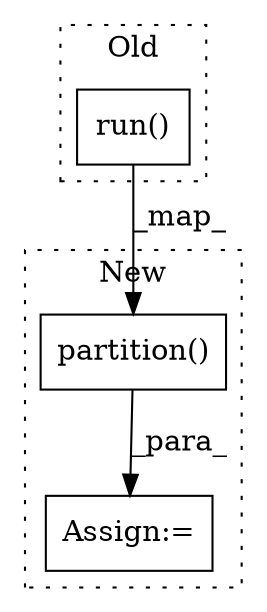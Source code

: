 digraph G {
subgraph cluster0 {
1 [label="run()" a="75" s="8596" l="119" shape="box"];
label = "Old";
style="dotted";
}
subgraph cluster1 {
2 [label="partition()" a="75" s="8719" l="127" shape="box"];
3 [label="Assign:=" a="68" s="8716" l="3" shape="box"];
label = "New";
style="dotted";
}
1 -> 2 [label="_map_"];
2 -> 3 [label="_para_"];
}